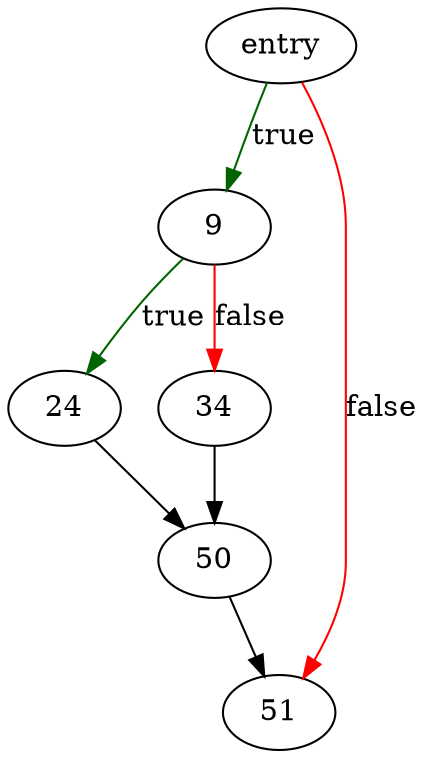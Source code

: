 digraph "sqlite3VdbeMemNumerify" {
	// Node definitions.
	1 [label=entry];
	9;
	24;
	34;
	50;
	51;

	// Edge definitions.
	1 -> 9 [
		color=darkgreen
		label=true
	];
	1 -> 51 [
		color=red
		label=false
	];
	9 -> 24 [
		color=darkgreen
		label=true
	];
	9 -> 34 [
		color=red
		label=false
	];
	24 -> 50;
	34 -> 50;
	50 -> 51;
}